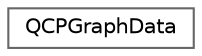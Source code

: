 digraph "Graphical Class Hierarchy"
{
 // LATEX_PDF_SIZE
  bgcolor="transparent";
  edge [fontname=Helvetica,fontsize=10,labelfontname=Helvetica,labelfontsize=10];
  node [fontname=Helvetica,fontsize=10,shape=box,height=0.2,width=0.4];
  rankdir="LR";
  Node0 [id="Node000000",label="QCPGraphData",height=0.2,width=0.4,color="grey40", fillcolor="white", style="filled",URL="$de/d1e/classQCPGraphData.html",tooltip=" "];
}
